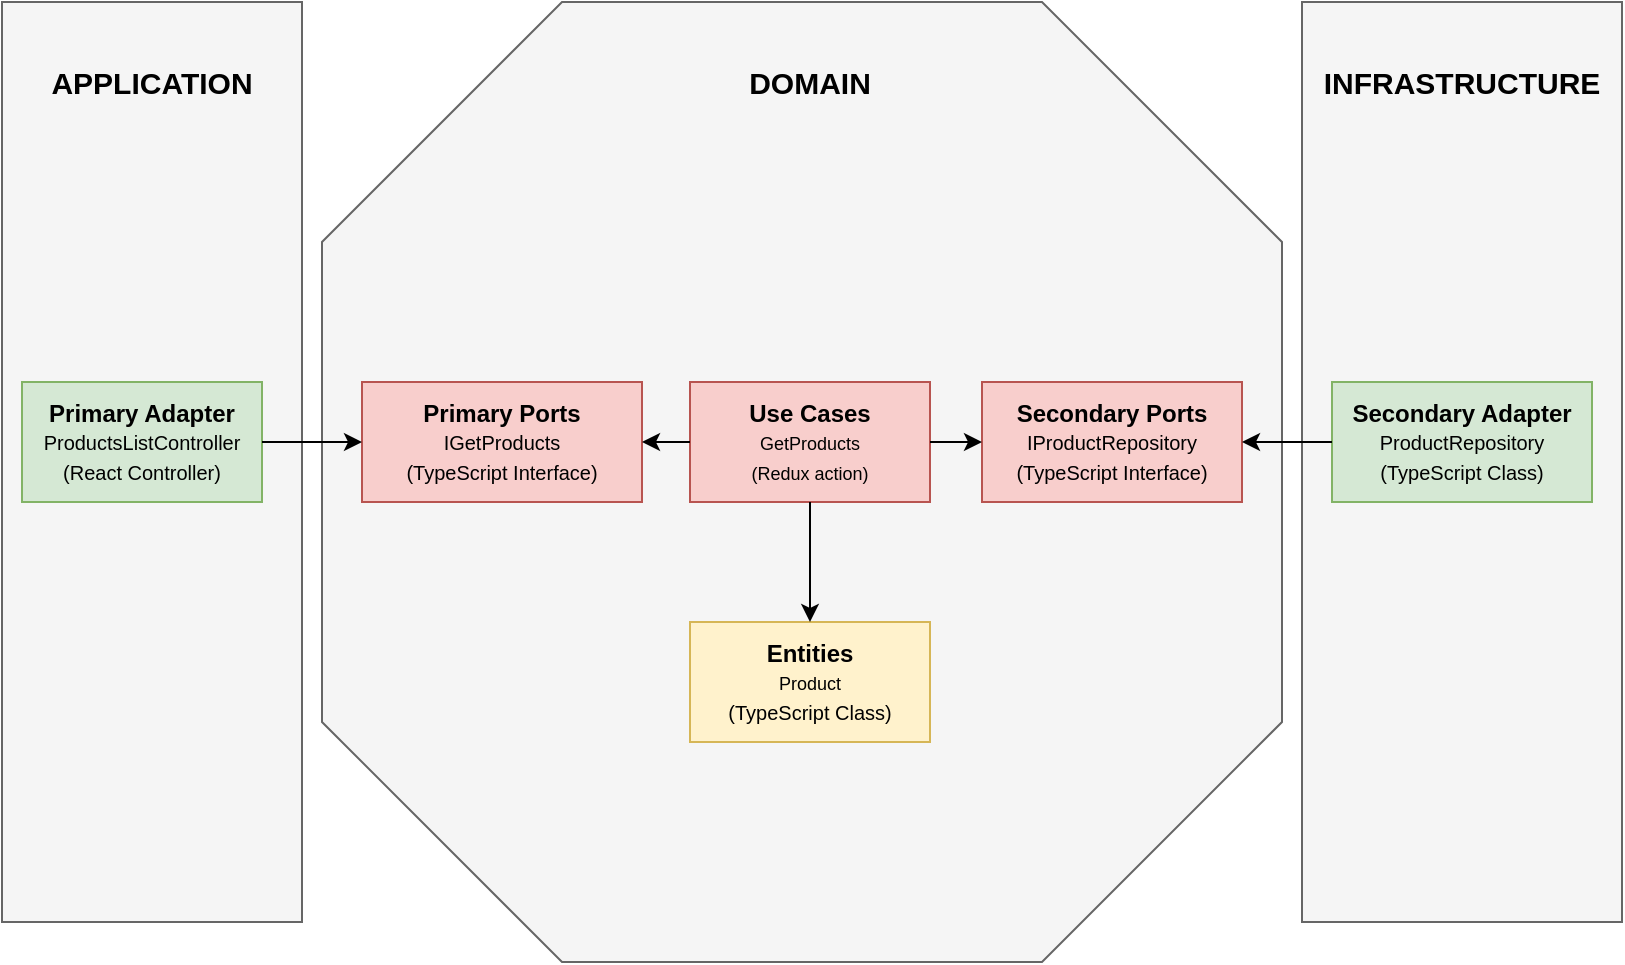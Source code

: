 <mxfile version="13.7.1" type="device"><diagram id="rkmkZO9RVIzHzVWq66F1" name="Page-1"><mxGraphModel dx="1422" dy="762" grid="1" gridSize="10" guides="1" tooltips="1" connect="1" arrows="1" fold="1" page="1" pageScale="1" pageWidth="827" pageHeight="1169" math="0" shadow="0"><root><mxCell id="0"/><mxCell id="1" parent="0"/><mxCell id="Hq-d0c6i-emHDM65QEp8-18" value="" style="rounded=0;whiteSpace=wrap;html=1;fontSize=17;fontColor=#333333;fillColor=#f5f5f5;strokeColor=#666666;" parent="1" vertex="1"><mxGeometry x="660" y="170" width="160" height="460" as="geometry"/></mxCell><mxCell id="Hq-d0c6i-emHDM65QEp8-17" value="" style="rounded=0;whiteSpace=wrap;html=1;fontSize=17;fontColor=#333333;fillColor=#f5f5f5;strokeColor=#666666;" parent="1" vertex="1"><mxGeometry x="10" y="170" width="150" height="460" as="geometry"/></mxCell><mxCell id="Hq-d0c6i-emHDM65QEp8-13" value="" style="verticalLabelPosition=bottom;verticalAlign=top;html=1;shape=mxgraph.basic.polygon;polyCoords=[[0.25,0],[0.75,0],[1,0.25],[1,0.75],[0.75,1],[0.25,1],[0,0.75],[0,0.25]];polyline=0;fillColor=#f5f5f5;strokeColor=#666666;fontColor=#333333;" parent="1" vertex="1"><mxGeometry x="170" y="170" width="480" height="480" as="geometry"/></mxCell><mxCell id="Hq-d0c6i-emHDM65QEp8-1" value="&lt;b&gt;Use Cases&lt;/b&gt;&lt;br&gt;&lt;font style=&quot;font-size: 9px&quot;&gt;GetProducts&lt;br&gt;(Redux action)&lt;br&gt;&lt;/font&gt;" style="rounded=0;whiteSpace=wrap;html=1;fillColor=#f8cecc;strokeColor=#b85450;" parent="1" vertex="1"><mxGeometry x="354" y="360" width="120" height="60" as="geometry"/></mxCell><mxCell id="Hq-d0c6i-emHDM65QEp8-2" value="&lt;font&gt;&lt;b&gt;Entities&lt;br&gt;&lt;/b&gt;&lt;/font&gt;&lt;font style=&quot;font-size: 9px&quot;&gt;Product&lt;br&gt;&lt;span style=&quot;font-size: x-small&quot;&gt;(TypeScript Class)&lt;/span&gt;&lt;br&gt;&lt;/font&gt;" style="rounded=0;whiteSpace=wrap;html=1;fillColor=#fff2cc;strokeColor=#d6b656;" parent="1" vertex="1"><mxGeometry x="354" y="480" width="120" height="60" as="geometry"/></mxCell><mxCell id="Hq-d0c6i-emHDM65QEp8-3" value="" style="endArrow=classic;html=1;entryX=0.5;entryY=0;entryDx=0;entryDy=0;exitX=0.5;exitY=1;exitDx=0;exitDy=0;" parent="1" source="Hq-d0c6i-emHDM65QEp8-1" target="Hq-d0c6i-emHDM65QEp8-2" edge="1"><mxGeometry width="50" height="50" relative="1" as="geometry"><mxPoint x="390" y="400" as="sourcePoint"/><mxPoint x="440" y="350" as="targetPoint"/></mxGeometry></mxCell><mxCell id="Hq-d0c6i-emHDM65QEp8-4" value="&lt;font&gt;&lt;b&gt;Primary Ports&lt;br&gt;&lt;/b&gt;&lt;/font&gt;&lt;font size=&quot;1&quot;&gt;IGetProducts&lt;br&gt;(TypeScript Interface)&lt;br&gt;&lt;/font&gt;" style="rounded=0;whiteSpace=wrap;html=1;fillColor=#f8cecc;strokeColor=#b85450;" parent="1" vertex="1"><mxGeometry x="190" y="360" width="140" height="60" as="geometry"/></mxCell><mxCell id="Hq-d0c6i-emHDM65QEp8-5" value="" style="endArrow=classic;html=1;exitX=0;exitY=0.5;exitDx=0;exitDy=0;entryX=1;entryY=0.5;entryDx=0;entryDy=0;" parent="1" source="Hq-d0c6i-emHDM65QEp8-1" target="Hq-d0c6i-emHDM65QEp8-4" edge="1"><mxGeometry width="50" height="50" relative="1" as="geometry"><mxPoint x="210" y="400" as="sourcePoint"/><mxPoint x="260" y="350" as="targetPoint"/></mxGeometry></mxCell><mxCell id="Hq-d0c6i-emHDM65QEp8-6" value="&lt;font&gt;&lt;b&gt;Primary Adapter&lt;br&gt;&lt;/b&gt;&lt;/font&gt;&lt;font size=&quot;1&quot;&gt;ProductsListController (React Controller)&lt;/font&gt;" style="rounded=0;whiteSpace=wrap;html=1;fillColor=#d5e8d4;strokeColor=#82b366;" parent="1" vertex="1"><mxGeometry x="20" y="360" width="120" height="60" as="geometry"/></mxCell><mxCell id="Hq-d0c6i-emHDM65QEp8-7" value="" style="endArrow=classic;html=1;exitX=1;exitY=0.5;exitDx=0;exitDy=0;entryX=0;entryY=0.5;entryDx=0;entryDy=0;" parent="1" source="Hq-d0c6i-emHDM65QEp8-6" target="Hq-d0c6i-emHDM65QEp8-4" edge="1"><mxGeometry width="50" height="50" relative="1" as="geometry"><mxPoint x="130" y="440" as="sourcePoint"/><mxPoint x="180" y="390" as="targetPoint"/></mxGeometry></mxCell><mxCell id="Hq-d0c6i-emHDM65QEp8-8" value="&lt;font&gt;&lt;b&gt;Secondary Ports&lt;br&gt;&lt;/b&gt;&lt;/font&gt;&lt;font size=&quot;1&quot;&gt;IProductRepository&lt;br&gt;&lt;/font&gt;&lt;span style=&quot;font-size: x-small&quot;&gt;(TypeScript Interface)&lt;/span&gt;&lt;font size=&quot;1&quot;&gt;&lt;br&gt;&lt;/font&gt;" style="rounded=0;whiteSpace=wrap;html=1;fillColor=#f8cecc;strokeColor=#b85450;" parent="1" vertex="1"><mxGeometry x="500" y="360" width="130" height="60" as="geometry"/></mxCell><mxCell id="Hq-d0c6i-emHDM65QEp8-10" value="" style="endArrow=classic;html=1;exitX=1;exitY=0.5;exitDx=0;exitDy=0;entryX=0;entryY=0.5;entryDx=0;entryDy=0;" parent="1" source="Hq-d0c6i-emHDM65QEp8-1" target="Hq-d0c6i-emHDM65QEp8-8" edge="1"><mxGeometry width="50" height="50" relative="1" as="geometry"><mxPoint x="400" y="400" as="sourcePoint"/><mxPoint x="450" y="350" as="targetPoint"/></mxGeometry></mxCell><mxCell id="Hq-d0c6i-emHDM65QEp8-11" value="&lt;font&gt;&lt;b&gt;Secondary Adapter&lt;br&gt;&lt;/b&gt;&lt;/font&gt;&lt;font size=&quot;1&quot;&gt;ProductRepository&lt;br&gt;(TypeScript Class)&lt;br&gt;&lt;/font&gt;" style="rounded=0;whiteSpace=wrap;html=1;fillColor=#d5e8d4;strokeColor=#82b366;" parent="1" vertex="1"><mxGeometry x="675" y="360" width="130" height="60" as="geometry"/></mxCell><mxCell id="Hq-d0c6i-emHDM65QEp8-12" value="" style="endArrow=classic;html=1;exitX=0;exitY=0.5;exitDx=0;exitDy=0;entryX=1;entryY=0.5;entryDx=0;entryDy=0;" parent="1" source="Hq-d0c6i-emHDM65QEp8-11" target="Hq-d0c6i-emHDM65QEp8-8" edge="1"><mxGeometry width="50" height="50" relative="1" as="geometry"><mxPoint x="550" y="400" as="sourcePoint"/><mxPoint x="600" y="350" as="targetPoint"/></mxGeometry></mxCell><mxCell id="Hq-d0c6i-emHDM65QEp8-14" value="DOMAIN" style="text;html=1;strokeColor=none;fillColor=none;align=center;verticalAlign=middle;whiteSpace=wrap;rounded=0;fontStyle=1;fontSize=15;" parent="1" vertex="1"><mxGeometry x="369" y="200" width="90" height="20" as="geometry"/></mxCell><mxCell id="Hq-d0c6i-emHDM65QEp8-15" value="INFRASTRUCTURE" style="text;html=1;strokeColor=none;fillColor=none;align=center;verticalAlign=middle;whiteSpace=wrap;rounded=0;fontStyle=1;fontSize=15;" parent="1" vertex="1"><mxGeometry x="695" y="200" width="90" height="20" as="geometry"/></mxCell><mxCell id="Hq-d0c6i-emHDM65QEp8-16" value="APPLICATION" style="text;html=1;strokeColor=none;fillColor=none;align=center;verticalAlign=middle;whiteSpace=wrap;rounded=0;fontStyle=1;fontSize=15;" parent="1" vertex="1"><mxGeometry x="40" y="200" width="90" height="20" as="geometry"/></mxCell></root></mxGraphModel></diagram></mxfile>